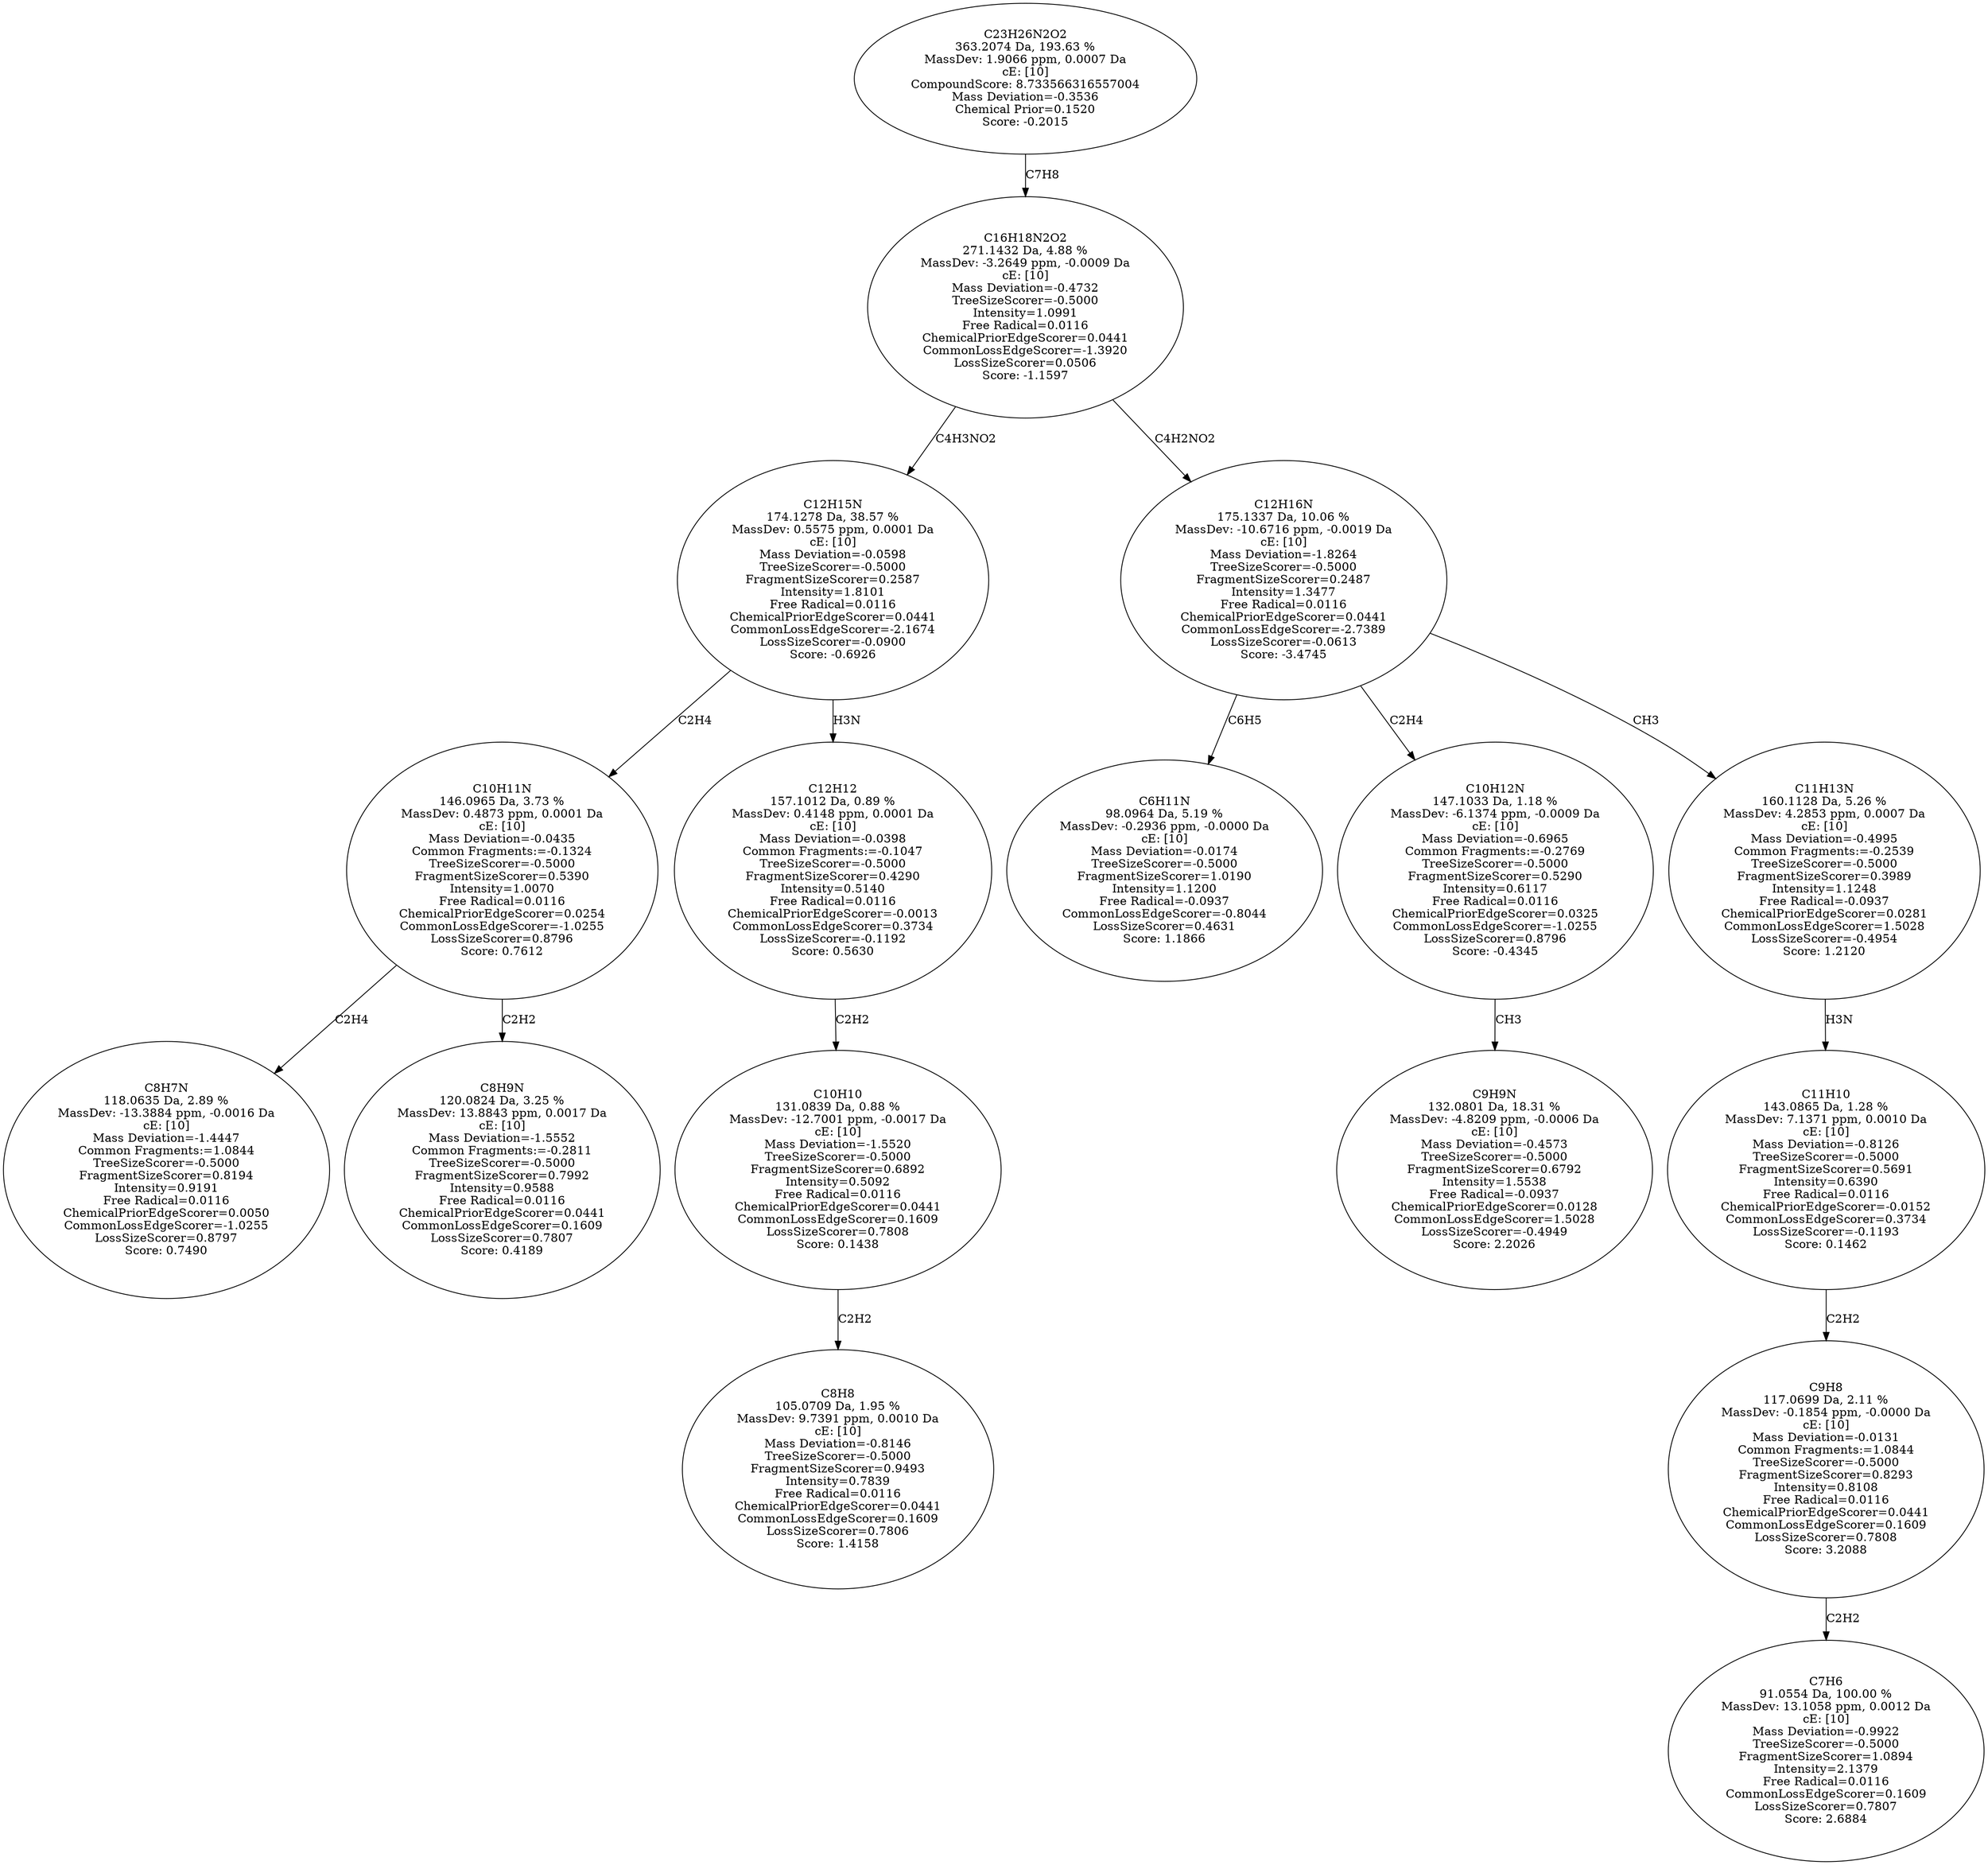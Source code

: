 strict digraph {
v1 [label="C8H7N\n118.0635 Da, 2.89 %\nMassDev: -13.3884 ppm, -0.0016 Da\ncE: [10]\nMass Deviation=-1.4447\nCommon Fragments:=1.0844\nTreeSizeScorer=-0.5000\nFragmentSizeScorer=0.8194\nIntensity=0.9191\nFree Radical=0.0116\nChemicalPriorEdgeScorer=0.0050\nCommonLossEdgeScorer=-1.0255\nLossSizeScorer=0.8797\nScore: 0.7490"];
v2 [label="C8H9N\n120.0824 Da, 3.25 %\nMassDev: 13.8843 ppm, 0.0017 Da\ncE: [10]\nMass Deviation=-1.5552\nCommon Fragments:=-0.2811\nTreeSizeScorer=-0.5000\nFragmentSizeScorer=0.7992\nIntensity=0.9588\nFree Radical=0.0116\nChemicalPriorEdgeScorer=0.0441\nCommonLossEdgeScorer=0.1609\nLossSizeScorer=0.7807\nScore: 0.4189"];
v3 [label="C10H11N\n146.0965 Da, 3.73 %\nMassDev: 0.4873 ppm, 0.0001 Da\ncE: [10]\nMass Deviation=-0.0435\nCommon Fragments:=-0.1324\nTreeSizeScorer=-0.5000\nFragmentSizeScorer=0.5390\nIntensity=1.0070\nFree Radical=0.0116\nChemicalPriorEdgeScorer=0.0254\nCommonLossEdgeScorer=-1.0255\nLossSizeScorer=0.8796\nScore: 0.7612"];
v4 [label="C8H8\n105.0709 Da, 1.95 %\nMassDev: 9.7391 ppm, 0.0010 Da\ncE: [10]\nMass Deviation=-0.8146\nTreeSizeScorer=-0.5000\nFragmentSizeScorer=0.9493\nIntensity=0.7839\nFree Radical=0.0116\nChemicalPriorEdgeScorer=0.0441\nCommonLossEdgeScorer=0.1609\nLossSizeScorer=0.7806\nScore: 1.4158"];
v5 [label="C10H10\n131.0839 Da, 0.88 %\nMassDev: -12.7001 ppm, -0.0017 Da\ncE: [10]\nMass Deviation=-1.5520\nTreeSizeScorer=-0.5000\nFragmentSizeScorer=0.6892\nIntensity=0.5092\nFree Radical=0.0116\nChemicalPriorEdgeScorer=0.0441\nCommonLossEdgeScorer=0.1609\nLossSizeScorer=0.7808\nScore: 0.1438"];
v6 [label="C12H12\n157.1012 Da, 0.89 %\nMassDev: 0.4148 ppm, 0.0001 Da\ncE: [10]\nMass Deviation=-0.0398\nCommon Fragments:=-0.1047\nTreeSizeScorer=-0.5000\nFragmentSizeScorer=0.4290\nIntensity=0.5140\nFree Radical=0.0116\nChemicalPriorEdgeScorer=-0.0013\nCommonLossEdgeScorer=0.3734\nLossSizeScorer=-0.1192\nScore: 0.5630"];
v7 [label="C12H15N\n174.1278 Da, 38.57 %\nMassDev: 0.5575 ppm, 0.0001 Da\ncE: [10]\nMass Deviation=-0.0598\nTreeSizeScorer=-0.5000\nFragmentSizeScorer=0.2587\nIntensity=1.8101\nFree Radical=0.0116\nChemicalPriorEdgeScorer=0.0441\nCommonLossEdgeScorer=-2.1674\nLossSizeScorer=-0.0900\nScore: -0.6926"];
v8 [label="C6H11N\n98.0964 Da, 5.19 %\nMassDev: -0.2936 ppm, -0.0000 Da\ncE: [10]\nMass Deviation=-0.0174\nTreeSizeScorer=-0.5000\nFragmentSizeScorer=1.0190\nIntensity=1.1200\nFree Radical=-0.0937\nCommonLossEdgeScorer=-0.8044\nLossSizeScorer=0.4631\nScore: 1.1866"];
v9 [label="C9H9N\n132.0801 Da, 18.31 %\nMassDev: -4.8209 ppm, -0.0006 Da\ncE: [10]\nMass Deviation=-0.4573\nTreeSizeScorer=-0.5000\nFragmentSizeScorer=0.6792\nIntensity=1.5538\nFree Radical=-0.0937\nChemicalPriorEdgeScorer=0.0128\nCommonLossEdgeScorer=1.5028\nLossSizeScorer=-0.4949\nScore: 2.2026"];
v10 [label="C10H12N\n147.1033 Da, 1.18 %\nMassDev: -6.1374 ppm, -0.0009 Da\ncE: [10]\nMass Deviation=-0.6965\nCommon Fragments:=-0.2769\nTreeSizeScorer=-0.5000\nFragmentSizeScorer=0.5290\nIntensity=0.6117\nFree Radical=0.0116\nChemicalPriorEdgeScorer=0.0325\nCommonLossEdgeScorer=-1.0255\nLossSizeScorer=0.8796\nScore: -0.4345"];
v11 [label="C7H6\n91.0554 Da, 100.00 %\nMassDev: 13.1058 ppm, 0.0012 Da\ncE: [10]\nMass Deviation=-0.9922\nTreeSizeScorer=-0.5000\nFragmentSizeScorer=1.0894\nIntensity=2.1379\nFree Radical=0.0116\nCommonLossEdgeScorer=0.1609\nLossSizeScorer=0.7807\nScore: 2.6884"];
v12 [label="C9H8\n117.0699 Da, 2.11 %\nMassDev: -0.1854 ppm, -0.0000 Da\ncE: [10]\nMass Deviation=-0.0131\nCommon Fragments:=1.0844\nTreeSizeScorer=-0.5000\nFragmentSizeScorer=0.8293\nIntensity=0.8108\nFree Radical=0.0116\nChemicalPriorEdgeScorer=0.0441\nCommonLossEdgeScorer=0.1609\nLossSizeScorer=0.7808\nScore: 3.2088"];
v13 [label="C11H10\n143.0865 Da, 1.28 %\nMassDev: 7.1371 ppm, 0.0010 Da\ncE: [10]\nMass Deviation=-0.8126\nTreeSizeScorer=-0.5000\nFragmentSizeScorer=0.5691\nIntensity=0.6390\nFree Radical=0.0116\nChemicalPriorEdgeScorer=-0.0152\nCommonLossEdgeScorer=0.3734\nLossSizeScorer=-0.1193\nScore: 0.1462"];
v14 [label="C11H13N\n160.1128 Da, 5.26 %\nMassDev: 4.2853 ppm, 0.0007 Da\ncE: [10]\nMass Deviation=-0.4995\nCommon Fragments:=-0.2539\nTreeSizeScorer=-0.5000\nFragmentSizeScorer=0.3989\nIntensity=1.1248\nFree Radical=-0.0937\nChemicalPriorEdgeScorer=0.0281\nCommonLossEdgeScorer=1.5028\nLossSizeScorer=-0.4954\nScore: 1.2120"];
v15 [label="C12H16N\n175.1337 Da, 10.06 %\nMassDev: -10.6716 ppm, -0.0019 Da\ncE: [10]\nMass Deviation=-1.8264\nTreeSizeScorer=-0.5000\nFragmentSizeScorer=0.2487\nIntensity=1.3477\nFree Radical=0.0116\nChemicalPriorEdgeScorer=0.0441\nCommonLossEdgeScorer=-2.7389\nLossSizeScorer=-0.0613\nScore: -3.4745"];
v16 [label="C16H18N2O2\n271.1432 Da, 4.88 %\nMassDev: -3.2649 ppm, -0.0009 Da\ncE: [10]\nMass Deviation=-0.4732\nTreeSizeScorer=-0.5000\nIntensity=1.0991\nFree Radical=0.0116\nChemicalPriorEdgeScorer=0.0441\nCommonLossEdgeScorer=-1.3920\nLossSizeScorer=0.0506\nScore: -1.1597"];
v17 [label="C23H26N2O2\n363.2074 Da, 193.63 %\nMassDev: 1.9066 ppm, 0.0007 Da\ncE: [10]\nCompoundScore: 8.733566316557004\nMass Deviation=-0.3536\nChemical Prior=0.1520\nScore: -0.2015"];
v3 -> v1 [label="C2H4"];
v3 -> v2 [label="C2H2"];
v7 -> v3 [label="C2H4"];
v5 -> v4 [label="C2H2"];
v6 -> v5 [label="C2H2"];
v7 -> v6 [label="H3N"];
v16 -> v7 [label="C4H3NO2"];
v15 -> v8 [label="C6H5"];
v10 -> v9 [label="CH3"];
v15 -> v10 [label="C2H4"];
v12 -> v11 [label="C2H2"];
v13 -> v12 [label="C2H2"];
v14 -> v13 [label="H3N"];
v15 -> v14 [label="CH3"];
v16 -> v15 [label="C4H2NO2"];
v17 -> v16 [label="C7H8"];
}